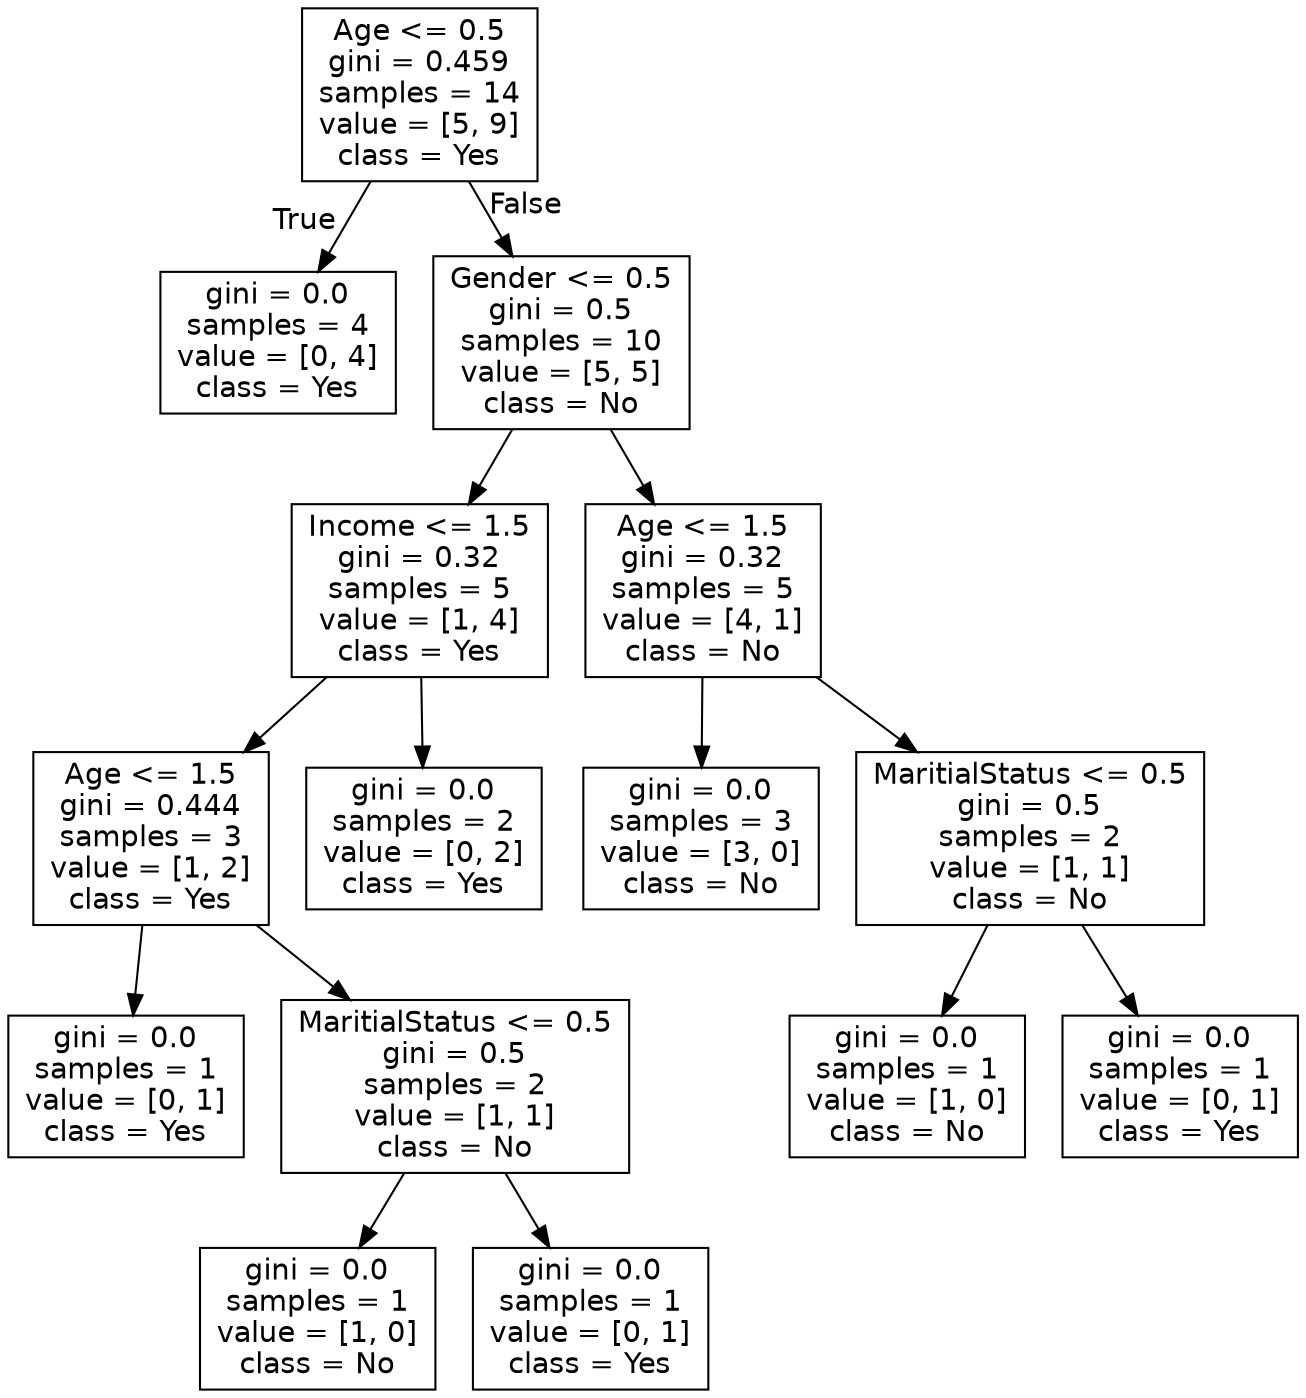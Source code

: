 digraph Tree {
node [shape=box, fontname="helvetica"] ;
edge [fontname="helvetica"] ;
0 [label="Age <= 0.5\ngini = 0.459\nsamples = 14\nvalue = [5, 9]\nclass = Yes"] ;
1 [label="gini = 0.0\nsamples = 4\nvalue = [0, 4]\nclass = Yes"] ;
0 -> 1 [labeldistance=2.5, labelangle=45, headlabel="True"] ;
2 [label="Gender <= 0.5\ngini = 0.5\nsamples = 10\nvalue = [5, 5]\nclass = No"] ;
0 -> 2 [labeldistance=2.5, labelangle=-45, headlabel="False"] ;
3 [label="Income <= 1.5\ngini = 0.32\nsamples = 5\nvalue = [1, 4]\nclass = Yes"] ;
2 -> 3 ;
4 [label="Age <= 1.5\ngini = 0.444\nsamples = 3\nvalue = [1, 2]\nclass = Yes"] ;
3 -> 4 ;
5 [label="gini = 0.0\nsamples = 1\nvalue = [0, 1]\nclass = Yes"] ;
4 -> 5 ;
6 [label="MaritialStatus <= 0.5\ngini = 0.5\nsamples = 2\nvalue = [1, 1]\nclass = No"] ;
4 -> 6 ;
7 [label="gini = 0.0\nsamples = 1\nvalue = [1, 0]\nclass = No"] ;
6 -> 7 ;
8 [label="gini = 0.0\nsamples = 1\nvalue = [0, 1]\nclass = Yes"] ;
6 -> 8 ;
9 [label="gini = 0.0\nsamples = 2\nvalue = [0, 2]\nclass = Yes"] ;
3 -> 9 ;
10 [label="Age <= 1.5\ngini = 0.32\nsamples = 5\nvalue = [4, 1]\nclass = No"] ;
2 -> 10 ;
11 [label="gini = 0.0\nsamples = 3\nvalue = [3, 0]\nclass = No"] ;
10 -> 11 ;
12 [label="MaritialStatus <= 0.5\ngini = 0.5\nsamples = 2\nvalue = [1, 1]\nclass = No"] ;
10 -> 12 ;
13 [label="gini = 0.0\nsamples = 1\nvalue = [1, 0]\nclass = No"] ;
12 -> 13 ;
14 [label="gini = 0.0\nsamples = 1\nvalue = [0, 1]\nclass = Yes"] ;
12 -> 14 ;
}